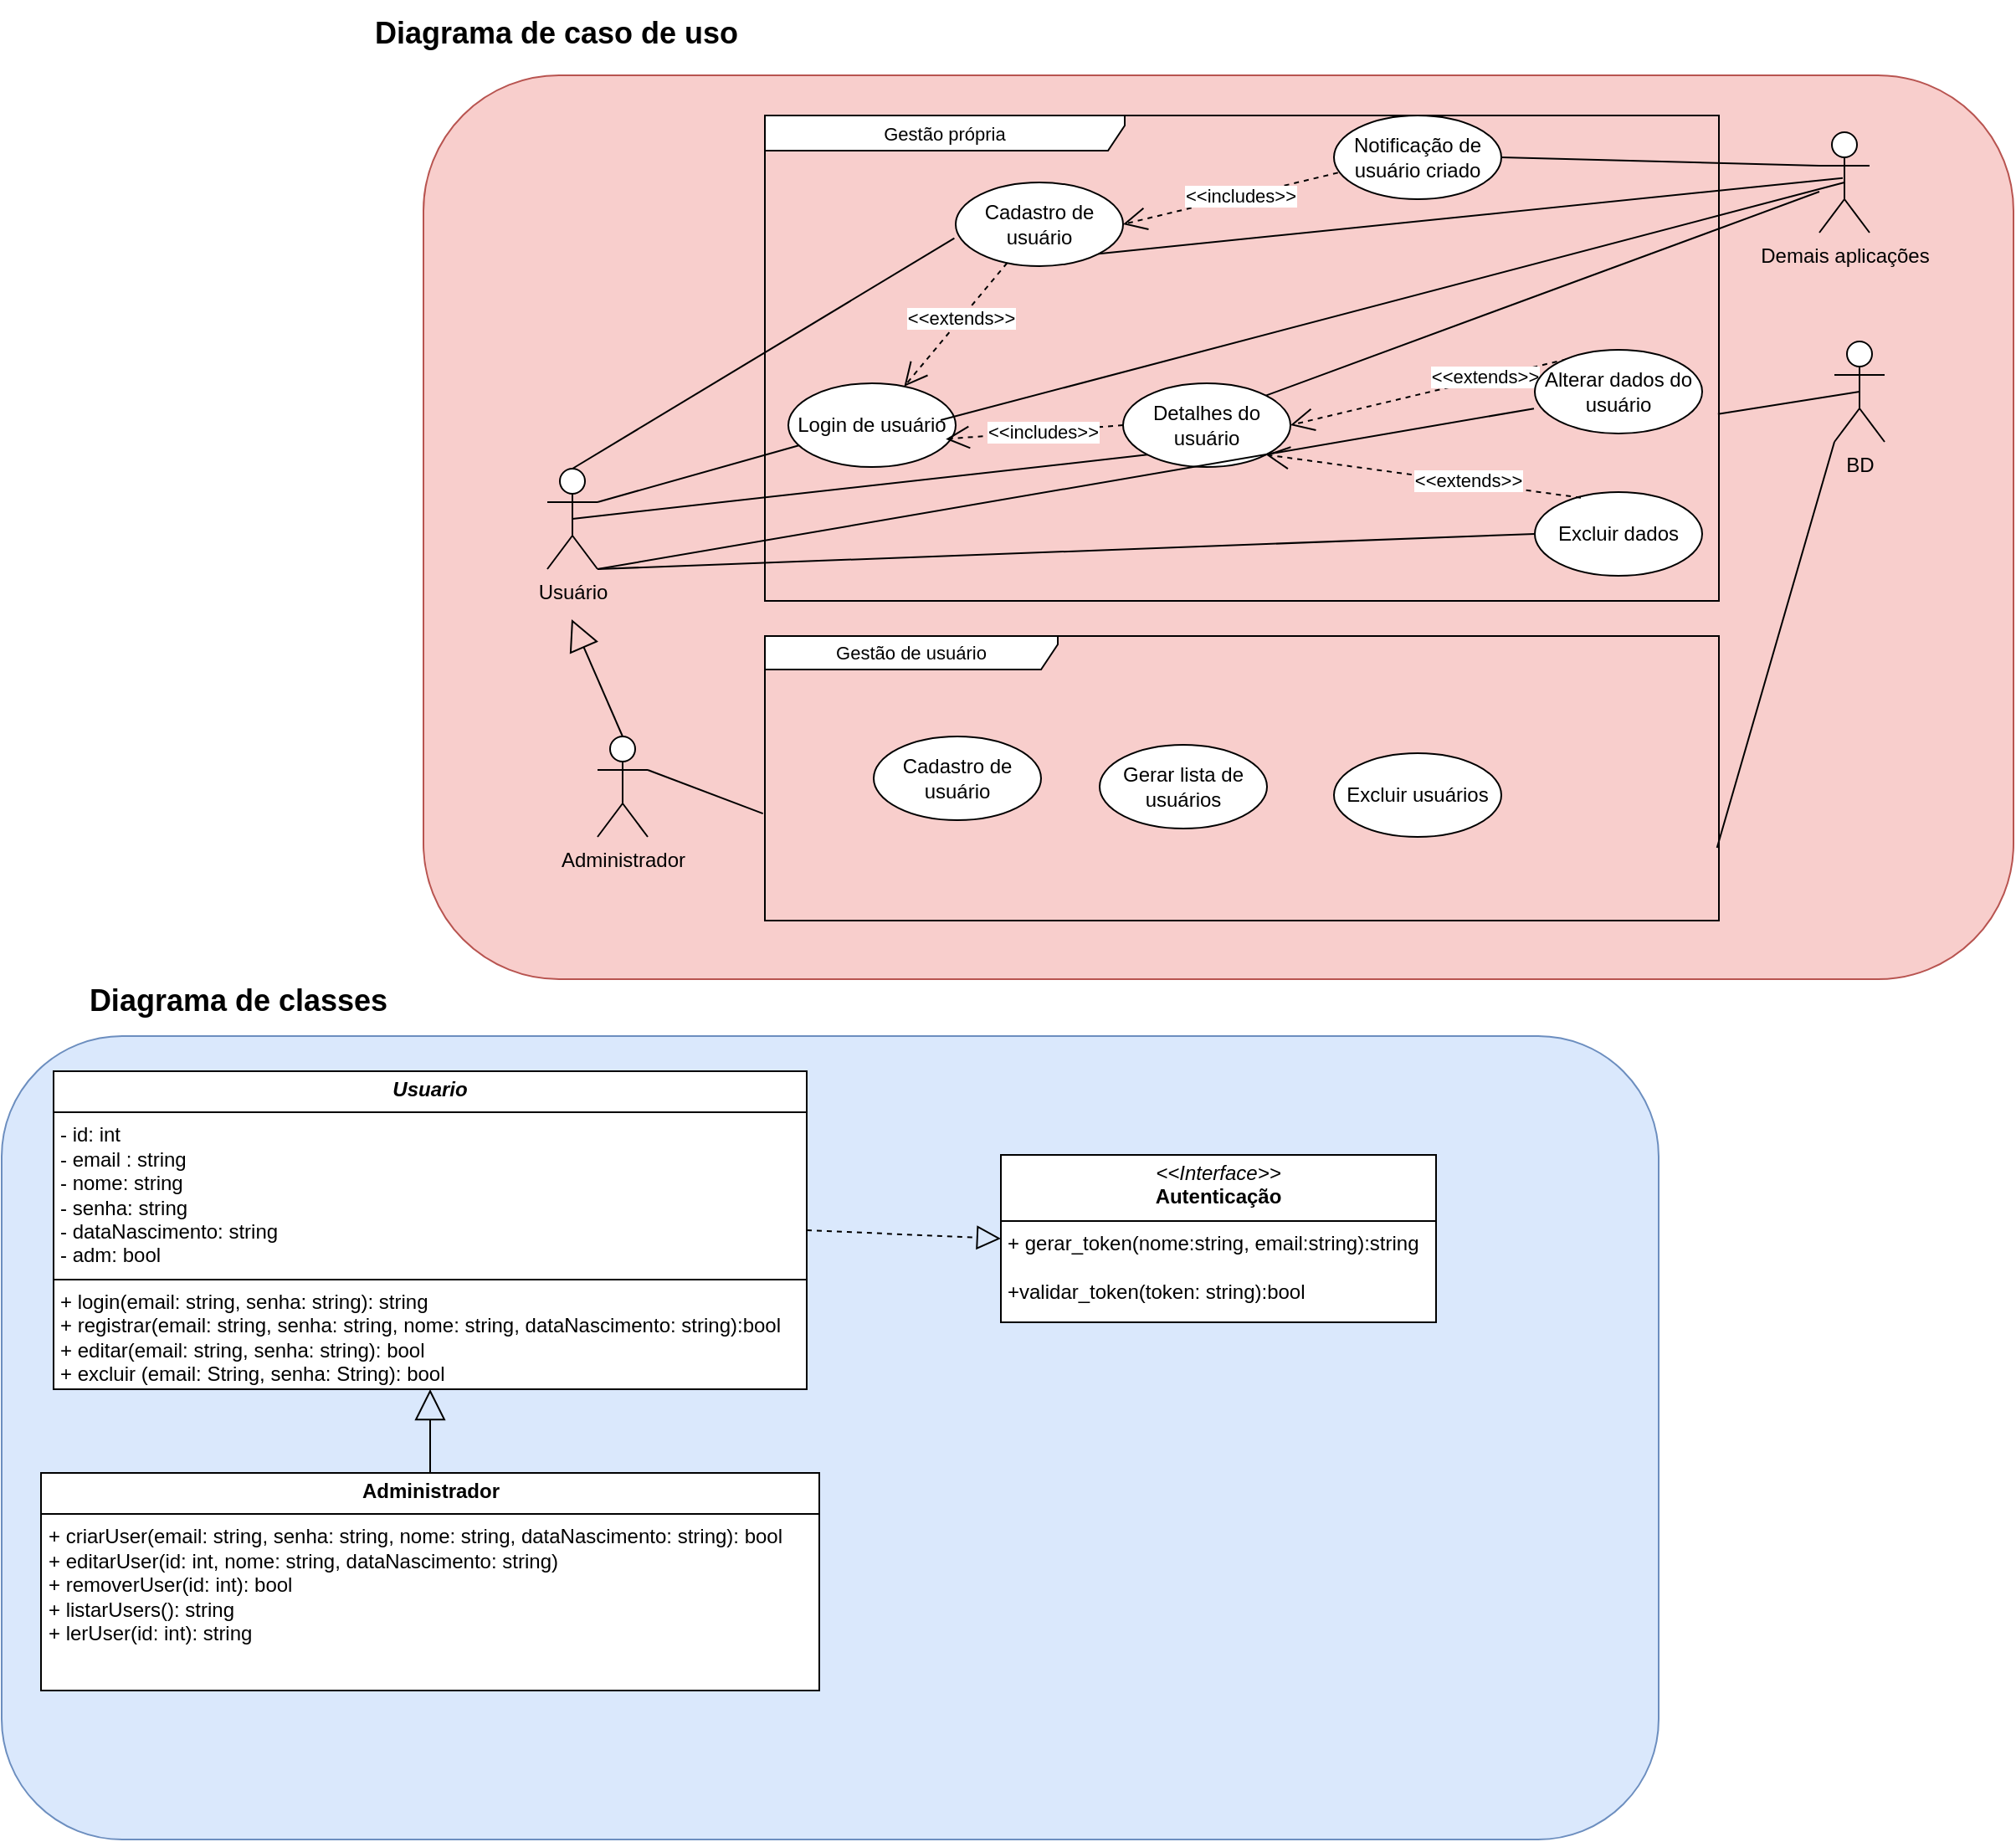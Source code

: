 <mxfile scale="1" border="0" version="27.0.5">
  <diagram name="Página-1" id="a3dnvV7rcngzJNPm4oMn">
    <mxGraphModel dx="2009" dy="1824" grid="1" gridSize="10" guides="1" tooltips="1" connect="1" arrows="1" fold="1" page="1" pageScale="1" pageWidth="827" pageHeight="1169" math="0" shadow="0">
      <root>
        <mxCell id="0" />
        <mxCell id="1" parent="0" />
        <mxCell id="yif7cwP6_f5OZigfxxrv-49" value="" style="rounded=1;whiteSpace=wrap;html=1;fillColor=#dae8fc;strokeColor=#6c8ebf;" parent="1" vertex="1">
          <mxGeometry x="-281" y="259" width="990" height="480" as="geometry" />
        </mxCell>
        <mxCell id="yif7cwP6_f5OZigfxxrv-47" value="" style="rounded=1;whiteSpace=wrap;html=1;fillColor=#f8cecc;strokeColor=#b85450;" parent="1" vertex="1">
          <mxGeometry x="-29" y="-315" width="950" height="540" as="geometry" />
        </mxCell>
        <mxCell id="eaopw1OA4tHI7iTekrfp-8" style="edgeStyle=none;shape=connector;rounded=0;orthogonalLoop=1;jettySize=auto;html=1;strokeColor=default;align=center;verticalAlign=middle;fontFamily=Helvetica;fontSize=11;fontColor=default;labelBackgroundColor=default;endArrow=none;endFill=0;exitX=1;exitY=0.333;exitDx=0;exitDy=0;exitPerimeter=0;" parent="1" source="eaopw1OA4tHI7iTekrfp-1" target="eaopw1OA4tHI7iTekrfp-5" edge="1">
          <mxGeometry relative="1" as="geometry" />
        </mxCell>
        <mxCell id="eaopw1OA4tHI7iTekrfp-1" value="Usuário" style="shape=umlActor;verticalLabelPosition=bottom;verticalAlign=top;html=1;outlineConnect=0;" parent="1" vertex="1">
          <mxGeometry x="45" y="-80" width="30" height="60" as="geometry" />
        </mxCell>
        <mxCell id="eaopw1OA4tHI7iTekrfp-2" value="Demais aplicações" style="shape=umlActor;verticalLabelPosition=bottom;verticalAlign=top;html=1;" parent="1" vertex="1">
          <mxGeometry x="805" y="-281" width="30" height="60" as="geometry" />
        </mxCell>
        <mxCell id="eaopw1OA4tHI7iTekrfp-3" value="Cadastro de usuário" style="ellipse;whiteSpace=wrap;html=1;" parent="1" vertex="1">
          <mxGeometry x="289" y="-251" width="100" height="50" as="geometry" />
        </mxCell>
        <mxCell id="eaopw1OA4tHI7iTekrfp-5" value="Login de usuário" style="ellipse;whiteSpace=wrap;html=1;" parent="1" vertex="1">
          <mxGeometry x="189" y="-131" width="100" height="50" as="geometry" />
        </mxCell>
        <mxCell id="eaopw1OA4tHI7iTekrfp-21" value="&amp;lt;&amp;lt;extends&amp;gt;&amp;gt;" style="endArrow=open;endSize=12;dashed=1;html=1;rounded=0;strokeColor=default;align=center;verticalAlign=middle;fontFamily=Helvetica;fontSize=11;fontColor=default;labelBackgroundColor=default;" parent="1" source="eaopw1OA4tHI7iTekrfp-3" target="eaopw1OA4tHI7iTekrfp-5" edge="1">
          <mxGeometry x="-0.091" width="160" relative="1" as="geometry">
            <mxPoint x="503" y="33" as="sourcePoint" />
            <mxPoint x="315" y="-41" as="targetPoint" />
            <mxPoint as="offset" />
          </mxGeometry>
        </mxCell>
        <mxCell id="eaopw1OA4tHI7iTekrfp-42" value="Gestão própria" style="shape=umlFrame;whiteSpace=wrap;html=1;pointerEvents=0;fontFamily=Helvetica;fontSize=11;fontColor=default;labelBackgroundColor=default;width=215;height=21;" parent="1" vertex="1">
          <mxGeometry x="175" y="-291" width="570" height="290" as="geometry" />
        </mxCell>
        <mxCell id="DGh_F-wEEUSYSohnh4VO-1" value="Detalhes do usuário" style="ellipse;whiteSpace=wrap;html=1;" parent="1" vertex="1">
          <mxGeometry x="389" y="-131" width="100" height="50" as="geometry" />
        </mxCell>
        <mxCell id="DGh_F-wEEUSYSohnh4VO-2" value="Excluir dados" style="ellipse;whiteSpace=wrap;html=1;" parent="1" vertex="1">
          <mxGeometry x="635" y="-66" width="100" height="50" as="geometry" />
        </mxCell>
        <mxCell id="DGh_F-wEEUSYSohnh4VO-4" value="&amp;lt;&amp;lt;includes&amp;gt;&amp;gt;" style="endArrow=open;endSize=12;dashed=1;html=1;rounded=0;strokeColor=default;align=center;verticalAlign=middle;fontFamily=Helvetica;fontSize=11;fontColor=default;labelBackgroundColor=default;exitX=0;exitY=0.5;exitDx=0;exitDy=0;entryX=0.941;entryY=0.667;entryDx=0;entryDy=0;entryPerimeter=0;" parent="1" source="DGh_F-wEEUSYSohnh4VO-1" target="eaopw1OA4tHI7iTekrfp-5" edge="1">
          <mxGeometry x="-0.091" width="160" relative="1" as="geometry">
            <mxPoint x="435" y="-166" as="sourcePoint" />
            <mxPoint x="293" y="-181" as="targetPoint" />
            <mxPoint as="offset" />
          </mxGeometry>
        </mxCell>
        <mxCell id="DGh_F-wEEUSYSohnh4VO-5" value="&amp;lt;&amp;lt;extends&amp;gt;&amp;gt;" style="endArrow=open;endSize=12;dashed=1;html=1;rounded=0;strokeColor=default;align=center;verticalAlign=middle;fontFamily=Helvetica;fontSize=11;fontColor=default;labelBackgroundColor=default;exitX=0.366;exitY=0.029;exitDx=0;exitDy=0;entryX=1;entryY=0.5;entryDx=0;entryDy=0;exitPerimeter=0;" parent="1" source="DGh_F-wEEUSYSohnh4VO-6" target="DGh_F-wEEUSYSohnh4VO-1" edge="1">
          <mxGeometry x="-0.278" y="-1" width="160" relative="1" as="geometry">
            <mxPoint x="577" y="-181" as="sourcePoint" />
            <mxPoint x="455" y="-156" as="targetPoint" />
            <mxPoint as="offset" />
          </mxGeometry>
        </mxCell>
        <mxCell id="DGh_F-wEEUSYSohnh4VO-6" value="Alterar dados do usuário" style="ellipse;whiteSpace=wrap;html=1;" parent="1" vertex="1">
          <mxGeometry x="635" y="-151" width="100" height="50" as="geometry" />
        </mxCell>
        <mxCell id="DGh_F-wEEUSYSohnh4VO-13" value="BD" style="shape=umlActor;verticalLabelPosition=bottom;verticalAlign=top;html=1;" parent="1" vertex="1">
          <mxGeometry x="814" y="-156" width="30" height="60" as="geometry" />
        </mxCell>
        <mxCell id="DGh_F-wEEUSYSohnh4VO-14" style="edgeStyle=none;shape=connector;rounded=0;orthogonalLoop=1;jettySize=auto;html=1;strokeColor=default;align=center;verticalAlign=middle;fontFamily=Helvetica;fontSize=11;fontColor=default;labelBackgroundColor=default;endArrow=none;endFill=0;exitX=1;exitY=0;exitDx=0;exitDy=0;" parent="1" source="DGh_F-wEEUSYSohnh4VO-1" target="eaopw1OA4tHI7iTekrfp-2" edge="1">
          <mxGeometry relative="1" as="geometry">
            <mxPoint x="315" y="-187" as="sourcePoint" />
            <mxPoint x="739" y="-201" as="targetPoint" />
            <Array as="points" />
          </mxGeometry>
        </mxCell>
        <mxCell id="DGh_F-wEEUSYSohnh4VO-15" style="edgeStyle=none;shape=connector;rounded=0;orthogonalLoop=1;jettySize=auto;html=1;strokeColor=default;align=center;verticalAlign=middle;fontFamily=Helvetica;fontSize=11;fontColor=default;labelBackgroundColor=default;endArrow=none;endFill=0;exitX=0.5;exitY=0.5;exitDx=0;exitDy=0;exitPerimeter=0;entryX=0.999;entryY=0.615;entryDx=0;entryDy=0;entryPerimeter=0;" parent="1" source="DGh_F-wEEUSYSohnh4VO-13" target="eaopw1OA4tHI7iTekrfp-42" edge="1">
          <mxGeometry relative="1" as="geometry">
            <mxPoint x="823" y="-66" as="sourcePoint" />
            <mxPoint x="745" y="-88" as="targetPoint" />
          </mxGeometry>
        </mxCell>
        <mxCell id="yif7cwP6_f5OZigfxxrv-1" value="&amp;lt;&amp;lt;extends&amp;gt;&amp;gt;" style="endArrow=open;endSize=12;dashed=1;html=1;rounded=0;strokeColor=default;align=center;verticalAlign=middle;fontFamily=Helvetica;fontSize=11;fontColor=default;labelBackgroundColor=default;exitX=0.275;exitY=0.067;exitDx=0;exitDy=0;entryX=1;entryY=1;entryDx=0;entryDy=0;exitPerimeter=0;" parent="1" source="DGh_F-wEEUSYSohnh4VO-2" target="DGh_F-wEEUSYSohnh4VO-1" edge="1">
          <mxGeometry x="-0.278" y="-1" width="160" relative="1" as="geometry">
            <mxPoint x="545" y="-100" as="sourcePoint" />
            <mxPoint x="478" y="-181" as="targetPoint" />
            <mxPoint as="offset" />
          </mxGeometry>
        </mxCell>
        <mxCell id="yif7cwP6_f5OZigfxxrv-50" value="&lt;font style=&quot;font-size: 18px;&quot;&gt;&lt;b&gt;Diagrama de caso de uso&lt;/b&gt;&lt;/font&gt;" style="text;html=1;align=center;verticalAlign=middle;resizable=0;points=[];autosize=1;strokeColor=none;fillColor=none;" parent="1" vertex="1">
          <mxGeometry x="-70" y="-360" width="240" height="40" as="geometry" />
        </mxCell>
        <mxCell id="yif7cwP6_f5OZigfxxrv-51" value="&lt;font style=&quot;font-size: 18px;&quot;&gt;&lt;b&gt;Diagrama de classes&lt;/b&gt;&lt;/font&gt;" style="text;html=1;align=center;verticalAlign=middle;resizable=0;points=[];autosize=1;strokeColor=none;fillColor=none;" parent="1" vertex="1">
          <mxGeometry x="-240" y="218" width="200" height="40" as="geometry" />
        </mxCell>
        <mxCell id="yif7cwP6_f5OZigfxxrv-53" value="Notificação de usuário criado" style="ellipse;whiteSpace=wrap;html=1;" parent="1" vertex="1">
          <mxGeometry x="515" y="-291" width="100" height="50" as="geometry" />
        </mxCell>
        <mxCell id="yif7cwP6_f5OZigfxxrv-55" value="&amp;lt;&amp;lt;includes&amp;gt;&amp;gt;" style="endArrow=open;endSize=12;dashed=1;html=1;rounded=0;strokeColor=default;align=center;verticalAlign=middle;fontFamily=Helvetica;fontSize=11;fontColor=default;labelBackgroundColor=default;exitX=0.024;exitY=0.684;exitDx=0;exitDy=0;exitPerimeter=0;entryX=1;entryY=0.5;entryDx=0;entryDy=0;" parent="1" source="yif7cwP6_f5OZigfxxrv-53" target="eaopw1OA4tHI7iTekrfp-3" edge="1">
          <mxGeometry x="-0.091" width="160" relative="1" as="geometry">
            <mxPoint x="437" y="-48.5" as="sourcePoint" />
            <mxPoint x="315" y="-53.5" as="targetPoint" />
            <mxPoint as="offset" />
          </mxGeometry>
        </mxCell>
        <mxCell id="yif7cwP6_f5OZigfxxrv-56" style="edgeStyle=none;shape=connector;rounded=0;orthogonalLoop=1;jettySize=auto;html=1;strokeColor=default;align=center;verticalAlign=middle;fontFamily=Helvetica;fontSize=11;fontColor=default;labelBackgroundColor=default;endArrow=none;endFill=0;exitX=1;exitY=0.5;exitDx=0;exitDy=0;entryX=0;entryY=0.333;entryDx=0;entryDy=0;entryPerimeter=0;" parent="1" source="yif7cwP6_f5OZigfxxrv-53" target="eaopw1OA4tHI7iTekrfp-2" edge="1">
          <mxGeometry relative="1" as="geometry">
            <mxPoint x="484" y="-104" as="sourcePoint" />
            <mxPoint x="745" y="-261" as="targetPoint" />
            <Array as="points" />
          </mxGeometry>
        </mxCell>
        <mxCell id="yif7cwP6_f5OZigfxxrv-60" style="edgeStyle=none;shape=connector;rounded=0;orthogonalLoop=1;jettySize=auto;html=1;strokeColor=default;align=center;verticalAlign=middle;fontFamily=Helvetica;fontSize=11;fontColor=default;labelBackgroundColor=default;endArrow=none;endFill=0;entryX=-0.008;entryY=0.666;entryDx=0;entryDy=0;entryPerimeter=0;exitX=0.5;exitY=0;exitDx=0;exitDy=0;exitPerimeter=0;" parent="1" source="eaopw1OA4tHI7iTekrfp-1" target="eaopw1OA4tHI7iTekrfp-3" edge="1">
          <mxGeometry relative="1" as="geometry">
            <mxPoint x="106" y="-78" as="sourcePoint" />
            <mxPoint x="205" y="-114" as="targetPoint" />
          </mxGeometry>
        </mxCell>
        <mxCell id="yif7cwP6_f5OZigfxxrv-61" style="edgeStyle=none;shape=connector;rounded=0;orthogonalLoop=1;jettySize=auto;html=1;strokeColor=default;align=center;verticalAlign=middle;fontFamily=Helvetica;fontSize=11;fontColor=default;labelBackgroundColor=default;endArrow=none;endFill=0;entryX=0;entryY=1;entryDx=0;entryDy=0;exitX=0.5;exitY=0.5;exitDx=0;exitDy=0;exitPerimeter=0;" parent="1" source="eaopw1OA4tHI7iTekrfp-1" target="DGh_F-wEEUSYSohnh4VO-1" edge="1">
          <mxGeometry relative="1" as="geometry">
            <mxPoint x="125" y="-14" as="sourcePoint" />
            <mxPoint x="224" y="-50" as="targetPoint" />
          </mxGeometry>
        </mxCell>
        <mxCell id="yif7cwP6_f5OZigfxxrv-62" style="edgeStyle=none;shape=connector;rounded=0;orthogonalLoop=1;jettySize=auto;html=1;strokeColor=default;align=center;verticalAlign=middle;fontFamily=Helvetica;fontSize=11;fontColor=default;labelBackgroundColor=default;endArrow=none;endFill=0;entryX=-0.005;entryY=0.702;entryDx=0;entryDy=0;entryPerimeter=0;exitX=1;exitY=1;exitDx=0;exitDy=0;exitPerimeter=0;" parent="1" source="eaopw1OA4tHI7iTekrfp-1" target="DGh_F-wEEUSYSohnh4VO-6" edge="1">
          <mxGeometry relative="1" as="geometry">
            <mxPoint x="131" y="5" as="sourcePoint" />
            <mxPoint x="230" y="-31" as="targetPoint" />
          </mxGeometry>
        </mxCell>
        <mxCell id="yif7cwP6_f5OZigfxxrv-63" style="edgeStyle=none;shape=connector;rounded=0;orthogonalLoop=1;jettySize=auto;html=1;strokeColor=default;align=center;verticalAlign=middle;fontFamily=Helvetica;fontSize=11;fontColor=default;labelBackgroundColor=default;endArrow=none;endFill=0;entryX=0;entryY=0.5;entryDx=0;entryDy=0;exitX=1;exitY=1;exitDx=0;exitDy=0;exitPerimeter=0;" parent="1" source="eaopw1OA4tHI7iTekrfp-1" target="DGh_F-wEEUSYSohnh4VO-2" edge="1">
          <mxGeometry relative="1" as="geometry">
            <mxPoint x="145.5" y="18.9" as="sourcePoint" />
            <mxPoint x="615" y="-31.0" as="targetPoint" />
          </mxGeometry>
        </mxCell>
        <mxCell id="p4BHS4yH1zhZslwrcmYX-1" style="edgeStyle=none;shape=connector;rounded=0;orthogonalLoop=1;jettySize=auto;html=1;strokeColor=default;align=center;verticalAlign=middle;fontFamily=Helvetica;fontSize=11;fontColor=default;labelBackgroundColor=default;endArrow=none;endFill=0;exitX=1;exitY=1;exitDx=0;exitDy=0;" parent="1" source="eaopw1OA4tHI7iTekrfp-3" edge="1">
          <mxGeometry relative="1" as="geometry">
            <mxPoint x="379.355" y="-201.002" as="sourcePoint" />
            <mxPoint x="819" y="-253.68" as="targetPoint" />
            <Array as="points" />
          </mxGeometry>
        </mxCell>
        <mxCell id="p4BHS4yH1zhZslwrcmYX-2" style="edgeStyle=none;shape=connector;rounded=0;orthogonalLoop=1;jettySize=auto;html=1;strokeColor=default;align=center;verticalAlign=middle;fontFamily=Helvetica;fontSize=11;fontColor=default;labelBackgroundColor=default;endArrow=none;endFill=0;exitX=1;exitY=0;exitDx=0;exitDy=0;entryX=0.5;entryY=0.5;entryDx=0;entryDy=0;entryPerimeter=0;" parent="1" target="eaopw1OA4tHI7iTekrfp-2" edge="1">
          <mxGeometry relative="1" as="geometry">
            <mxPoint x="280" y="-109" as="sourcePoint" />
            <mxPoint x="610" y="-231" as="targetPoint" />
            <Array as="points" />
          </mxGeometry>
        </mxCell>
        <mxCell id="-p_Wej6CakAxv_wkq7H6-1" value="&lt;p style=&quot;margin:0px;margin-top:4px;text-align:center;&quot;&gt;&lt;b&gt;&lt;i&gt;Usuario&lt;/i&gt;&lt;/b&gt;&lt;/p&gt;&lt;hr size=&quot;1&quot; style=&quot;border-style:solid;&quot;&gt;&lt;p style=&quot;margin:0px;margin-left:4px;&quot;&gt;- id: int&lt;/p&gt;&lt;p style=&quot;margin:0px;margin-left:4px;&quot;&gt;- email : string&lt;/p&gt;&lt;p style=&quot;margin:0px;margin-left:4px;&quot;&gt;- nome: string&lt;/p&gt;&lt;p style=&quot;margin:0px;margin-left:4px;&quot;&gt;- senha: string&lt;/p&gt;&lt;p style=&quot;margin:0px;margin-left:4px;&quot;&gt;- dataNascimento: string&lt;/p&gt;&lt;p style=&quot;margin:0px;margin-left:4px;&quot;&gt;- adm: bool&lt;/p&gt;&lt;hr size=&quot;1&quot; style=&quot;border-style:solid;&quot;&gt;&lt;p style=&quot;margin:0px;margin-left:4px;&quot;&gt;+&amp;nbsp;&lt;span style=&quot;background-color: transparent; color: light-dark(rgb(0, 0, 0), rgb(255, 255, 255));&quot;&gt;login(email: string, senha: string): string&lt;/span&gt;&lt;/p&gt;&lt;p style=&quot;margin:0px;margin-left:4px;&quot;&gt;&lt;span style=&quot;background-color: transparent; color: light-dark(rgb(0, 0, 0), rgb(255, 255, 255));&quot;&gt;+ registrar(email: string, senha: string, nome: string, dataNascimento: string):bool&lt;/span&gt;&lt;/p&gt;&lt;p style=&quot;margin:0px;margin-left:4px;&quot;&gt;+ editar(email: string, senha: string): bool&lt;/p&gt;&lt;p style=&quot;margin:0px;margin-left:4px;&quot;&gt;+ excluir (email: String, senha: String): bool&lt;/p&gt;" style="verticalAlign=top;align=left;overflow=fill;html=1;whiteSpace=wrap;" parent="1" vertex="1">
          <mxGeometry x="-250" y="280" width="450" height="190" as="geometry" />
        </mxCell>
        <mxCell id="-p_Wej6CakAxv_wkq7H6-6" value="" style="endArrow=block;endSize=16;endFill=0;html=1;rounded=0;exitX=0.5;exitY=0;exitDx=0;exitDy=0;entryX=0.5;entryY=1;entryDx=0;entryDy=0;" parent="1" source="s8ZXW1hcrDhWf9ozQ3J6-9" target="-p_Wej6CakAxv_wkq7H6-1" edge="1">
          <mxGeometry width="160" relative="1" as="geometry">
            <mxPoint x="-35" y="520" as="sourcePoint" />
            <mxPoint x="-20" y="480" as="targetPoint" />
          </mxGeometry>
        </mxCell>
        <mxCell id="I6TDYLDf9mfGTw7cNU7U-2" value="&lt;p style=&quot;margin:0px;margin-top:4px;text-align:center;&quot;&gt;&lt;i&gt;&amp;lt;&amp;lt;Interface&amp;gt;&amp;gt;&lt;/i&gt;&lt;br&gt;&lt;b&gt;Autenticação&lt;/b&gt;&lt;/p&gt;&lt;hr size=&quot;1&quot; style=&quot;border-style:solid;&quot;&gt;&lt;p style=&quot;margin:0px;margin-left:4px;&quot;&gt;&lt;span style=&quot;background-color: transparent; color: light-dark(rgb(0, 0, 0), rgb(255, 255, 255));&quot;&gt;+ gerar_token(nome:string, email:string):string&lt;/span&gt;&lt;/p&gt;&lt;p style=&quot;margin:0px;margin-left:4px;&quot;&gt;&lt;span style=&quot;background-color: transparent; color: light-dark(rgb(0, 0, 0), rgb(255, 255, 255));&quot;&gt;&lt;br&gt;&lt;/span&gt;&lt;/p&gt;&lt;p style=&quot;margin:0px;margin-left:4px;&quot;&gt;&lt;span style=&quot;background-color: transparent; color: light-dark(rgb(0, 0, 0), rgb(255, 255, 255));&quot;&gt;+validar_token(token: string):bool&lt;/span&gt;&lt;/p&gt;" style="verticalAlign=top;align=left;overflow=fill;html=1;whiteSpace=wrap;" parent="1" vertex="1">
          <mxGeometry x="316" y="330" width="260" height="100" as="geometry" />
        </mxCell>
        <mxCell id="I6TDYLDf9mfGTw7cNU7U-4" value="" style="endArrow=block;dashed=1;endFill=0;endSize=12;html=1;rounded=0;entryX=0;entryY=0.5;entryDx=0;entryDy=0;exitX=1;exitY=0.5;exitDx=0;exitDy=0;" parent="1" source="-p_Wej6CakAxv_wkq7H6-1" target="I6TDYLDf9mfGTw7cNU7U-2" edge="1">
          <mxGeometry width="160" relative="1" as="geometry">
            <mxPoint x="-149.514" y="629" as="sourcePoint" />
            <mxPoint x="105.0" y="500" as="targetPoint" />
          </mxGeometry>
        </mxCell>
        <mxCell id="4-en7a09CUi_7LzuQxBd-8" value="Administrador" style="shape=umlActor;verticalLabelPosition=bottom;verticalAlign=top;html=1;outlineConnect=0;" parent="1" vertex="1">
          <mxGeometry x="75" y="80" width="30" height="60" as="geometry" />
        </mxCell>
        <mxCell id="4-en7a09CUi_7LzuQxBd-9" value="" style="endArrow=block;endSize=16;endFill=0;html=1;rounded=0;entryX=0.642;entryY=0.982;entryDx=0;entryDy=0;entryPerimeter=0;exitX=0.5;exitY=0;exitDx=0;exitDy=0;exitPerimeter=0;" parent="1" source="4-en7a09CUi_7LzuQxBd-8" edge="1">
          <mxGeometry width="160" relative="1" as="geometry">
            <mxPoint x="60" y="61" as="sourcePoint" />
            <mxPoint x="59.5" y="10" as="targetPoint" />
          </mxGeometry>
        </mxCell>
        <mxCell id="4-en7a09CUi_7LzuQxBd-11" value="Gestão de usuário" style="shape=umlFrame;whiteSpace=wrap;html=1;pointerEvents=0;fontFamily=Helvetica;fontSize=11;fontColor=default;labelBackgroundColor=default;width=175;height=20;" parent="1" vertex="1">
          <mxGeometry x="175" y="20" width="570" height="170" as="geometry" />
        </mxCell>
        <mxCell id="4-en7a09CUi_7LzuQxBd-12" value="Cadastro de usuário" style="ellipse;whiteSpace=wrap;html=1;" parent="1" vertex="1">
          <mxGeometry x="240" y="80" width="100" height="50" as="geometry" />
        </mxCell>
        <mxCell id="4-en7a09CUi_7LzuQxBd-14" value="Excluir usuários" style="ellipse;whiteSpace=wrap;html=1;" parent="1" vertex="1">
          <mxGeometry x="515" y="90" width="100" height="50" as="geometry" />
        </mxCell>
        <mxCell id="4-en7a09CUi_7LzuQxBd-15" value="Gerar lista de usuários" style="ellipse;whiteSpace=wrap;html=1;" parent="1" vertex="1">
          <mxGeometry x="375" y="85" width="100" height="50" as="geometry" />
        </mxCell>
        <mxCell id="_Mm1_QTeHOE83k0zjvJ_-6" style="edgeStyle=none;shape=connector;rounded=0;orthogonalLoop=1;jettySize=auto;html=1;strokeColor=default;align=center;verticalAlign=middle;fontFamily=Helvetica;fontSize=11;fontColor=default;labelBackgroundColor=default;endArrow=none;endFill=0;exitX=0.998;exitY=0.744;exitDx=0;exitDy=0;exitPerimeter=0;" parent="1" source="4-en7a09CUi_7LzuQxBd-11" edge="1">
          <mxGeometry relative="1" as="geometry">
            <mxPoint x="750" y="147" as="sourcePoint" />
            <mxPoint x="814" y="-96" as="targetPoint" />
            <Array as="points" />
          </mxGeometry>
        </mxCell>
        <mxCell id="_Mm1_QTeHOE83k0zjvJ_-7" style="edgeStyle=none;shape=connector;rounded=0;orthogonalLoop=1;jettySize=auto;html=1;strokeColor=default;align=center;verticalAlign=middle;fontFamily=Helvetica;fontSize=11;fontColor=default;labelBackgroundColor=default;endArrow=none;endFill=0;exitX=1;exitY=0.333;exitDx=0;exitDy=0;exitPerimeter=0;entryX=-0.002;entryY=0.624;entryDx=0;entryDy=0;entryPerimeter=0;" parent="1" source="4-en7a09CUi_7LzuQxBd-8" target="4-en7a09CUi_7LzuQxBd-11" edge="1">
          <mxGeometry relative="1" as="geometry">
            <mxPoint x="75" y="160" as="sourcePoint" />
            <mxPoint x="145" y="-82" as="targetPoint" />
            <Array as="points" />
          </mxGeometry>
        </mxCell>
        <mxCell id="s8ZXW1hcrDhWf9ozQ3J6-10" value="" style="endArrow=block;dashed=1;endFill=0;endSize=12;html=1;rounded=0;entryX=0;entryY=0.75;entryDx=0;entryDy=0;exitX=0.869;exitY=0.144;exitDx=0;exitDy=0;exitPerimeter=0;" edge="1" parent="1" target="s8ZXW1hcrDhWf9ozQ3J6-9">
          <mxGeometry width="160" relative="1" as="geometry">
            <mxPoint x="68.32" y="537.28" as="sourcePoint" />
            <mxPoint x="805" y="593" as="targetPoint" />
          </mxGeometry>
        </mxCell>
        <mxCell id="s8ZXW1hcrDhWf9ozQ3J6-9" value="&lt;p style=&quot;margin:0px;margin-top:4px;text-align:center;&quot;&gt;&lt;b&gt;Administrador&lt;/b&gt;&lt;/p&gt;&lt;hr size=&quot;1&quot; style=&quot;border-style:solid;&quot;&gt;&lt;p style=&quot;margin:0px;margin-left:4px;&quot;&gt;+ criarUser&lt;span style=&quot;background-color: transparent; color: light-dark(rgb(0, 0, 0), rgb(255, 255, 255));&quot;&gt;(email: string, senha: string, nome: string, dataNascimento: string): bool&lt;/span&gt;&lt;/p&gt;&lt;p style=&quot;margin:0px;margin-left:4px;&quot;&gt;&lt;span style=&quot;background-color: transparent; color: light-dark(rgb(0, 0, 0), rgb(255, 255, 255));&quot;&gt;+ editarUser&lt;/span&gt;&lt;span style=&quot;background-color: transparent; color: light-dark(rgb(0, 0, 0), rgb(255, 255, 255));&quot;&gt;(id:&amp;nbsp;&lt;/span&gt;int&lt;span style=&quot;background-color: transparent; color: light-dark(rgb(0, 0, 0), rgb(255, 255, 255));&quot;&gt;, nome: string, dataNascimento: string)&lt;/span&gt;&lt;/p&gt;&lt;p style=&quot;margin:0px;margin-left:4px;&quot;&gt;&lt;span style=&quot;background-color: transparent; color: light-dark(rgb(0, 0, 0), rgb(255, 255, 255));&quot;&gt;+ removerUser(id: int): bool&lt;/span&gt;&lt;/p&gt;&lt;p style=&quot;margin:0px;margin-left:4px;&quot;&gt;&lt;span style=&quot;background-color: transparent; color: light-dark(rgb(0, 0, 0), rgb(255, 255, 255));&quot;&gt;+ listarUsers(): string&lt;/span&gt;&lt;/p&gt;&lt;p style=&quot;margin:0px;margin-left:4px;&quot;&gt;&lt;span style=&quot;background-color: transparent; color: light-dark(rgb(0, 0, 0), rgb(255, 255, 255));&quot;&gt;+ lerUser(id: int): string&lt;/span&gt;&lt;/p&gt;&lt;p style=&quot;margin:0px;margin-left:4px;&quot;&gt;&lt;span style=&quot;background-color: transparent; color: light-dark(rgb(0, 0, 0), rgb(255, 255, 255));&quot;&gt;&lt;br&gt;&lt;/span&gt;&lt;/p&gt;" style="verticalAlign=top;align=left;overflow=fill;html=1;whiteSpace=wrap;" vertex="1" parent="1">
          <mxGeometry x="-257.5" y="520" width="465" height="130" as="geometry" />
        </mxCell>
      </root>
    </mxGraphModel>
  </diagram>
</mxfile>
